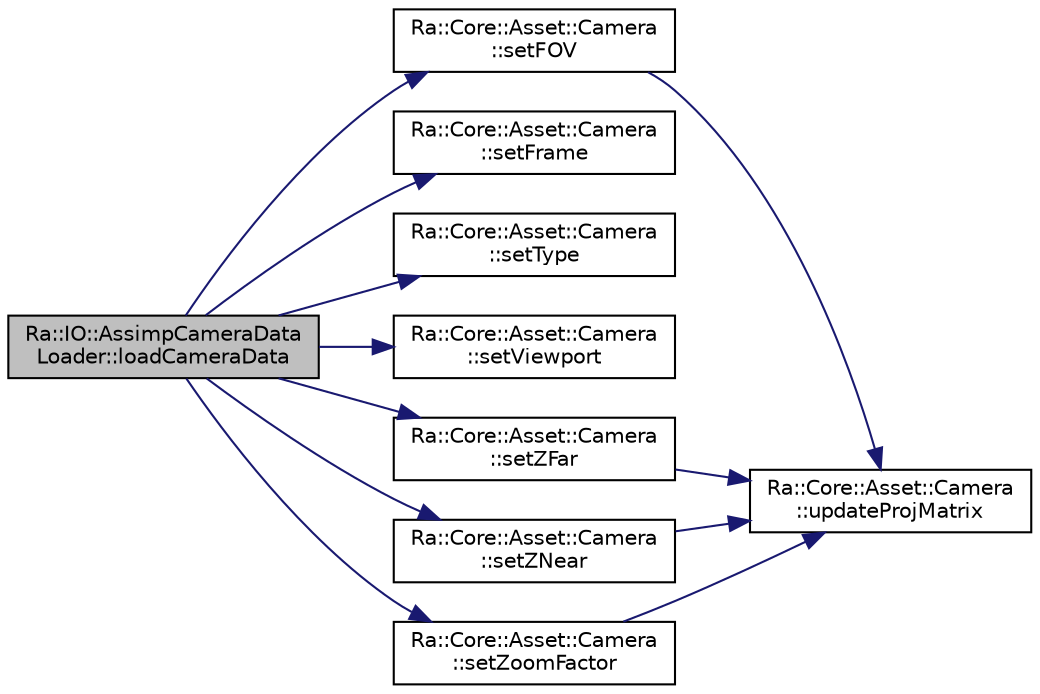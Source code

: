 digraph "Ra::IO::AssimpCameraDataLoader::loadCameraData"
{
 // INTERACTIVE_SVG=YES
 // LATEX_PDF_SIZE
  edge [fontname="Helvetica",fontsize="10",labelfontname="Helvetica",labelfontsize="10"];
  node [fontname="Helvetica",fontsize="10",shape=record];
  rankdir="LR";
  Node1 [label="Ra::IO::AssimpCameraData\lLoader::loadCameraData",height=0.2,width=0.4,color="black", fillcolor="grey75", style="filled", fontcolor="black",tooltip="Fill data with the CameraData from camera."];
  Node1 -> Node2 [color="midnightblue",fontsize="10",style="solid",fontname="Helvetica"];
  Node2 [label="Ra::Core::Asset::Camera\l::setFOV",height=0.2,width=0.4,color="black", fillcolor="white", style="filled",URL="$classRa_1_1Core_1_1Asset_1_1Camera.html#ae2ee8411aa3a9d8ba5380b9c9ee3dfda",tooltip=" "];
  Node2 -> Node3 [color="midnightblue",fontsize="10",style="solid",fontname="Helvetica"];
  Node3 [label="Ra::Core::Asset::Camera\l::updateProjMatrix",height=0.2,width=0.4,color="black", fillcolor="white", style="filled",URL="$classRa_1_1Core_1_1Asset_1_1Camera.html#a1e1809a93475162a71da46c2816f90e7",tooltip="Update the projection matrix according to the current parameters."];
  Node1 -> Node4 [color="midnightblue",fontsize="10",style="solid",fontname="Helvetica"];
  Node4 [label="Ra::Core::Asset::Camera\l::setFrame",height=0.2,width=0.4,color="black", fillcolor="white", style="filled",URL="$classRa_1_1Core_1_1Asset_1_1Camera.html#ac5e49d14a044ec5c39666cab662f3ba3",tooltip="Set the frame of the camera to frame."];
  Node1 -> Node5 [color="midnightblue",fontsize="10",style="solid",fontname="Helvetica"];
  Node5 [label="Ra::Core::Asset::Camera\l::setType",height=0.2,width=0.4,color="black", fillcolor="white", style="filled",URL="$classRa_1_1Core_1_1Asset_1_1Camera.html#ab3aba6e1ced1cc6e560c00bf9402a72c",tooltip="Set the projection type to projectionType."];
  Node1 -> Node6 [color="midnightblue",fontsize="10",style="solid",fontname="Helvetica"];
  Node6 [label="Ra::Core::Asset::Camera\l::setViewport",height=0.2,width=0.4,color="black", fillcolor="white", style="filled",URL="$classRa_1_1Core_1_1Asset_1_1Camera.html#a05d8b61c4135de535eb61a6608fd33d6",tooltip="Change the viewport size. Also compute aspectRatio."];
  Node1 -> Node7 [color="midnightblue",fontsize="10",style="solid",fontname="Helvetica"];
  Node7 [label="Ra::Core::Asset::Camera\l::setZFar",height=0.2,width=0.4,color="black", fillcolor="white", style="filled",URL="$classRa_1_1Core_1_1Asset_1_1Camera.html#a74ae04c9a3018609a6468eaa59928ee5",tooltip="Set the Z Far plane distance to zFar."];
  Node7 -> Node3 [color="midnightblue",fontsize="10",style="solid",fontname="Helvetica"];
  Node1 -> Node8 [color="midnightblue",fontsize="10",style="solid",fontname="Helvetica"];
  Node8 [label="Ra::Core::Asset::Camera\l::setZNear",height=0.2,width=0.4,color="black", fillcolor="white", style="filled",URL="$classRa_1_1Core_1_1Asset_1_1Camera.html#a717cfcf775ed10b6f323a02434336a85",tooltip="Set the Z Near plane distance to zNear."];
  Node8 -> Node3 [color="midnightblue",fontsize="10",style="solid",fontname="Helvetica"];
  Node1 -> Node9 [color="midnightblue",fontsize="10",style="solid",fontname="Helvetica"];
  Node9 [label="Ra::Core::Asset::Camera\l::setZoomFactor",height=0.2,width=0.4,color="black", fillcolor="white", style="filled",URL="$classRa_1_1Core_1_1Asset_1_1Camera.html#a7ceb08c02e98b235ca29ac671f263364",tooltip="Set the zoom factor to zoomFactor."];
  Node9 -> Node3 [color="midnightblue",fontsize="10",style="solid",fontname="Helvetica"];
}
